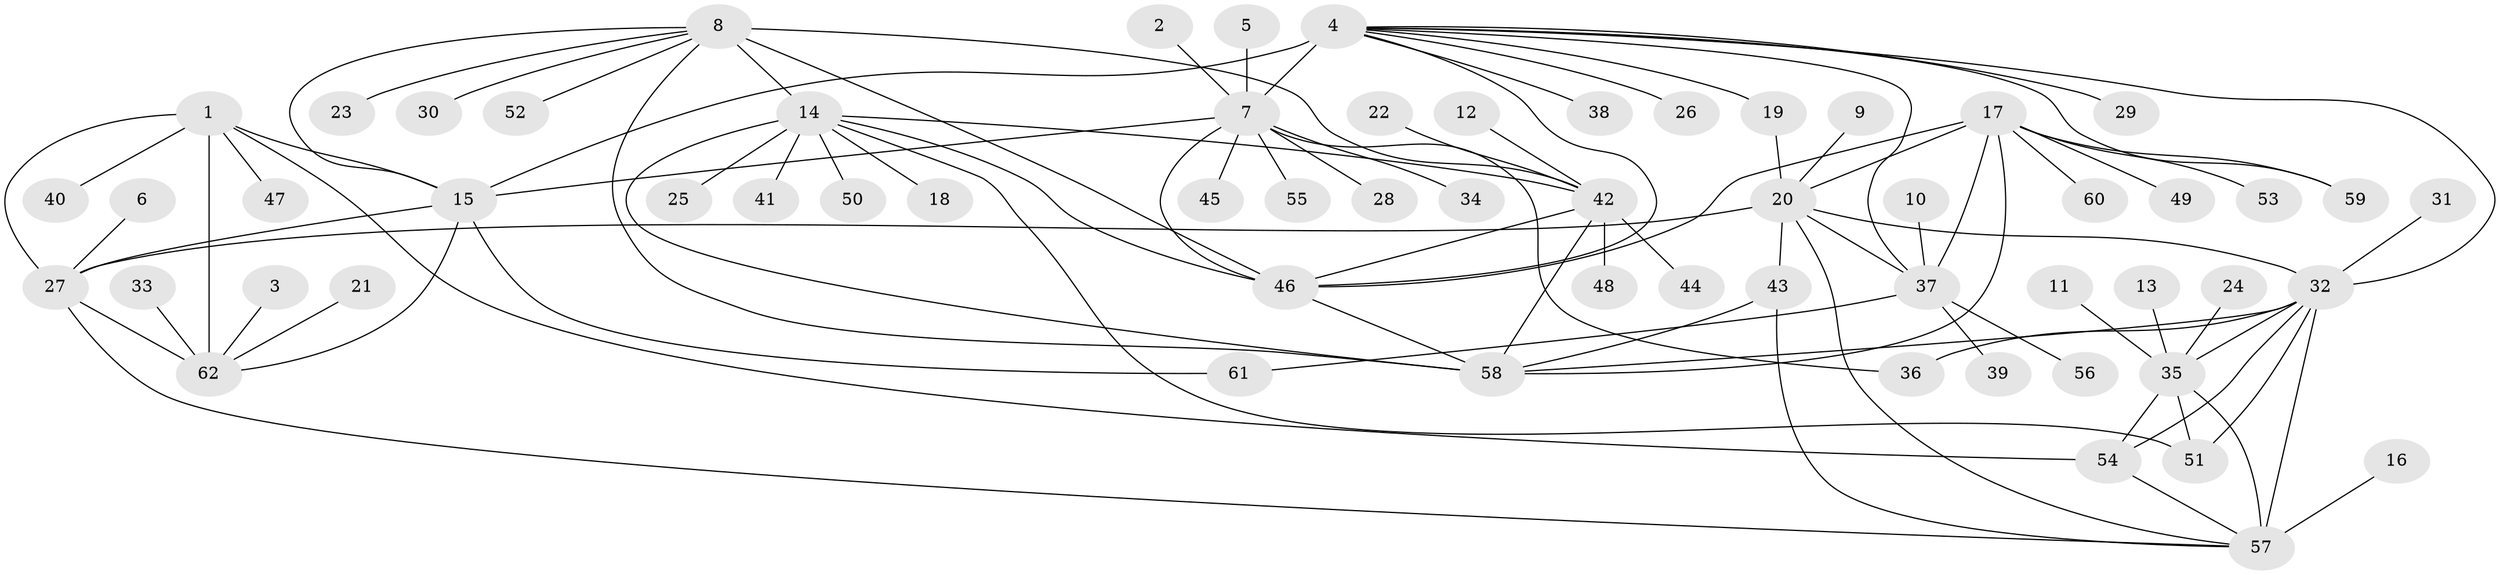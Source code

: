 // original degree distribution, {10: 0.032520325203252036, 7: 0.032520325203252036, 6: 0.04065040650406504, 9: 0.032520325203252036, 11: 0.016260162601626018, 8: 0.04065040650406504, 13: 0.008130081300813009, 12: 0.016260162601626018, 5: 0.016260162601626018, 15: 0.008130081300813009, 2: 0.16260162601626016, 1: 0.5447154471544715, 3: 0.04065040650406504, 4: 0.008130081300813009}
// Generated by graph-tools (version 1.1) at 2025/02/03/09/25 03:02:39]
// undirected, 62 vertices, 93 edges
graph export_dot {
graph [start="1"]
  node [color=gray90,style=filled];
  1;
  2;
  3;
  4;
  5;
  6;
  7;
  8;
  9;
  10;
  11;
  12;
  13;
  14;
  15;
  16;
  17;
  18;
  19;
  20;
  21;
  22;
  23;
  24;
  25;
  26;
  27;
  28;
  29;
  30;
  31;
  32;
  33;
  34;
  35;
  36;
  37;
  38;
  39;
  40;
  41;
  42;
  43;
  44;
  45;
  46;
  47;
  48;
  49;
  50;
  51;
  52;
  53;
  54;
  55;
  56;
  57;
  58;
  59;
  60;
  61;
  62;
  1 -- 15 [weight=2.0];
  1 -- 27 [weight=2.0];
  1 -- 40 [weight=1.0];
  1 -- 47 [weight=1.0];
  1 -- 54 [weight=1.0];
  1 -- 62 [weight=4.0];
  2 -- 7 [weight=1.0];
  3 -- 62 [weight=1.0];
  4 -- 7 [weight=8.0];
  4 -- 15 [weight=1.0];
  4 -- 19 [weight=1.0];
  4 -- 26 [weight=1.0];
  4 -- 29 [weight=1.0];
  4 -- 32 [weight=1.0];
  4 -- 37 [weight=1.0];
  4 -- 38 [weight=1.0];
  4 -- 46 [weight=1.0];
  4 -- 59 [weight=1.0];
  5 -- 7 [weight=1.0];
  6 -- 27 [weight=1.0];
  7 -- 15 [weight=1.0];
  7 -- 28 [weight=1.0];
  7 -- 34 [weight=1.0];
  7 -- 36 [weight=1.0];
  7 -- 45 [weight=1.0];
  7 -- 46 [weight=1.0];
  7 -- 55 [weight=1.0];
  8 -- 14 [weight=2.0];
  8 -- 15 [weight=1.0];
  8 -- 23 [weight=1.0];
  8 -- 30 [weight=1.0];
  8 -- 42 [weight=2.0];
  8 -- 46 [weight=2.0];
  8 -- 52 [weight=1.0];
  8 -- 58 [weight=2.0];
  9 -- 20 [weight=1.0];
  10 -- 37 [weight=1.0];
  11 -- 35 [weight=1.0];
  12 -- 42 [weight=1.0];
  13 -- 35 [weight=1.0];
  14 -- 18 [weight=1.0];
  14 -- 25 [weight=1.0];
  14 -- 41 [weight=1.0];
  14 -- 42 [weight=1.0];
  14 -- 46 [weight=1.0];
  14 -- 50 [weight=1.0];
  14 -- 51 [weight=1.0];
  14 -- 58 [weight=1.0];
  15 -- 27 [weight=1.0];
  15 -- 61 [weight=1.0];
  15 -- 62 [weight=2.0];
  16 -- 57 [weight=1.0];
  17 -- 20 [weight=4.0];
  17 -- 37 [weight=4.0];
  17 -- 46 [weight=1.0];
  17 -- 49 [weight=1.0];
  17 -- 53 [weight=1.0];
  17 -- 58 [weight=1.0];
  17 -- 59 [weight=1.0];
  17 -- 60 [weight=1.0];
  19 -- 20 [weight=1.0];
  20 -- 27 [weight=1.0];
  20 -- 32 [weight=1.0];
  20 -- 37 [weight=1.0];
  20 -- 43 [weight=1.0];
  20 -- 57 [weight=1.0];
  21 -- 62 [weight=1.0];
  22 -- 42 [weight=1.0];
  24 -- 35 [weight=1.0];
  27 -- 57 [weight=1.0];
  27 -- 62 [weight=2.0];
  31 -- 32 [weight=1.0];
  32 -- 35 [weight=4.0];
  32 -- 36 [weight=1.0];
  32 -- 51 [weight=1.0];
  32 -- 54 [weight=2.0];
  32 -- 57 [weight=2.0];
  32 -- 58 [weight=1.0];
  33 -- 62 [weight=1.0];
  35 -- 51 [weight=1.0];
  35 -- 54 [weight=2.0];
  35 -- 57 [weight=2.0];
  37 -- 39 [weight=1.0];
  37 -- 56 [weight=1.0];
  37 -- 61 [weight=1.0];
  42 -- 44 [weight=1.0];
  42 -- 46 [weight=1.0];
  42 -- 48 [weight=1.0];
  42 -- 58 [weight=1.0];
  43 -- 57 [weight=1.0];
  43 -- 58 [weight=2.0];
  46 -- 58 [weight=1.0];
  54 -- 57 [weight=1.0];
}
